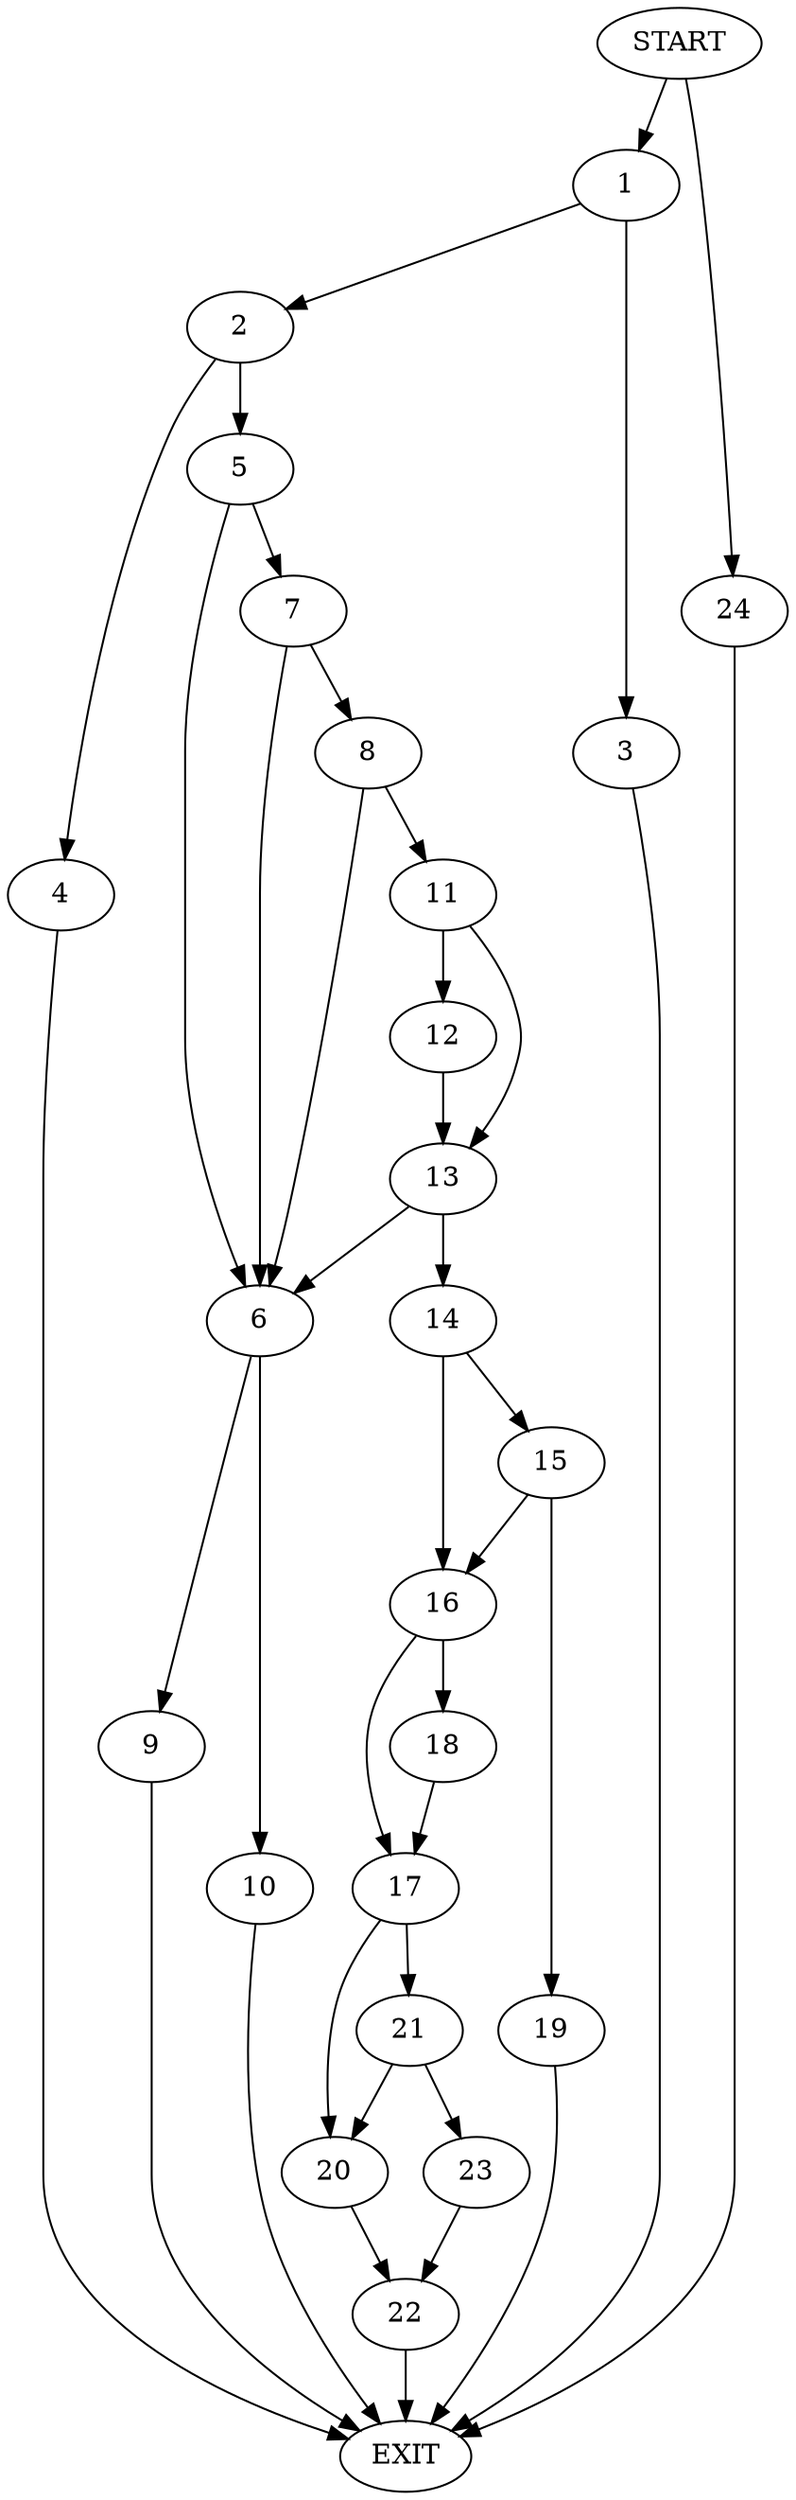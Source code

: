 digraph {
0 [label="START"]
25 [label="EXIT"]
0 -> 1
1 -> 2
1 -> 3
2 -> 4
2 -> 5
3 -> 25
5 -> 6
5 -> 7
4 -> 25
7 -> 6
7 -> 8
6 -> 9
6 -> 10
8 -> 6
8 -> 11
11 -> 12
11 -> 13
13 -> 6
13 -> 14
12 -> 13
14 -> 15
14 -> 16
16 -> 17
16 -> 18
15 -> 19
15 -> 16
19 -> 25
17 -> 20
17 -> 21
18 -> 17
20 -> 22
21 -> 23
21 -> 20
23 -> 22
22 -> 25
9 -> 25
10 -> 25
0 -> 24
24 -> 25
}
